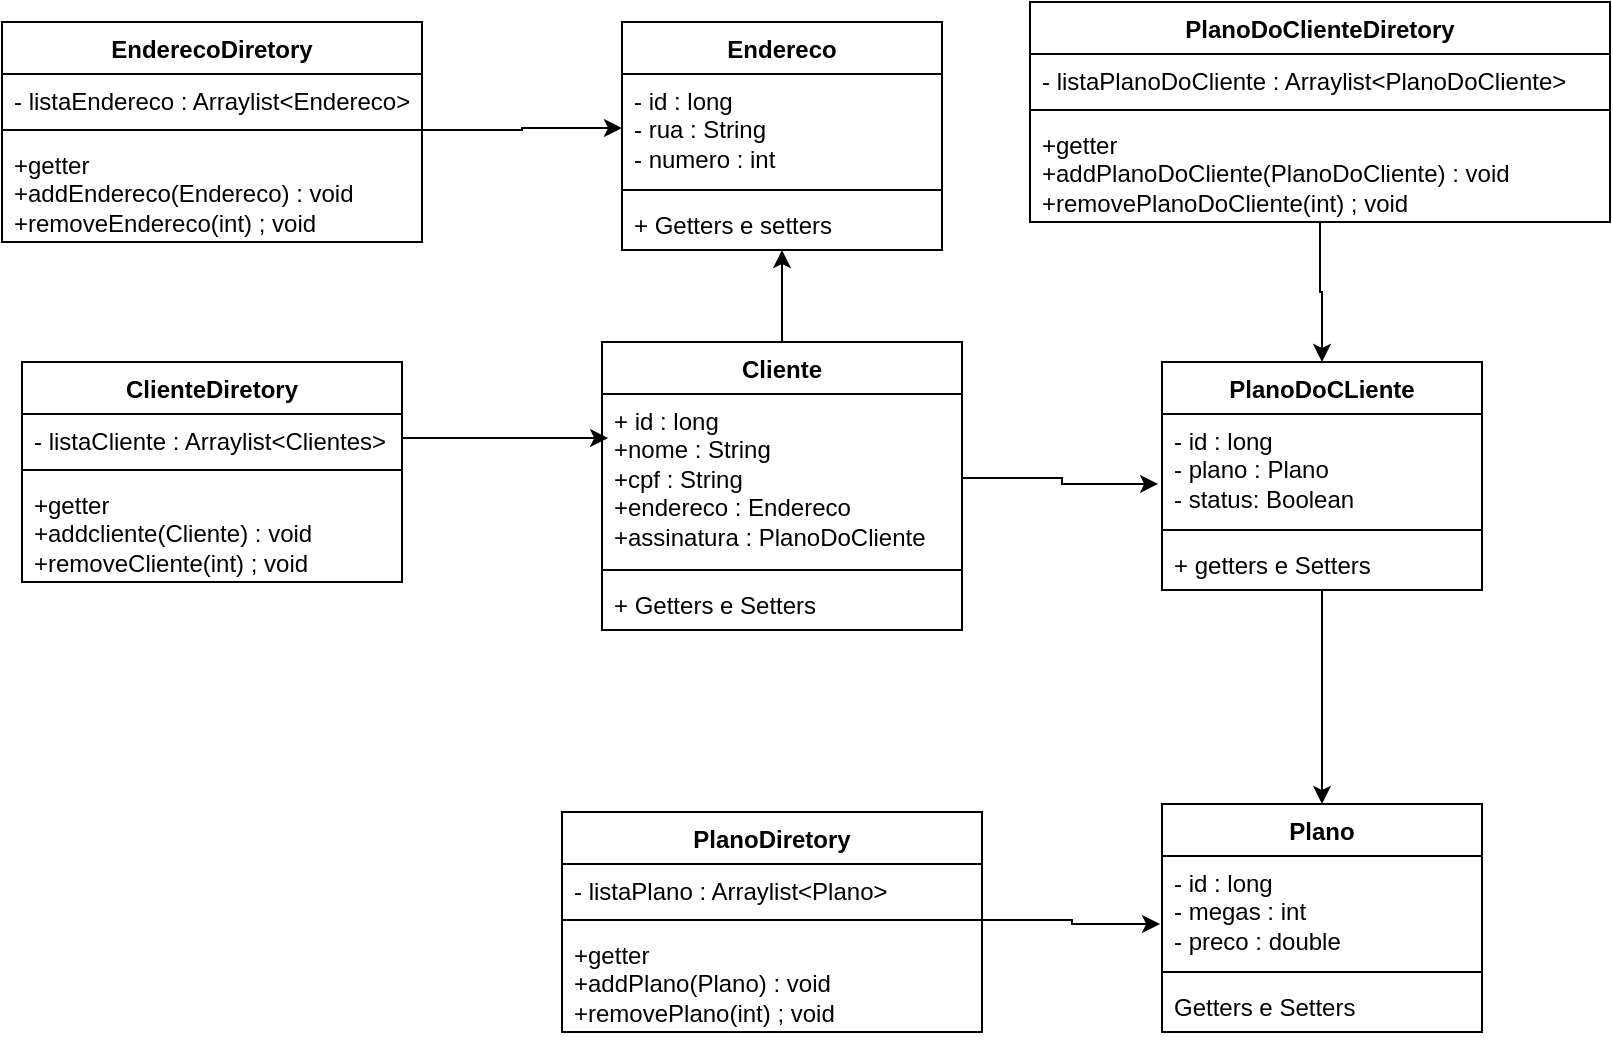 <mxfile version="26.2.14">
  <diagram name="Página-1" id="cSHpWmDz-cbe3zUjw3p9">
    <mxGraphModel dx="2245" dy="794" grid="1" gridSize="10" guides="1" tooltips="1" connect="1" arrows="1" fold="1" page="1" pageScale="1" pageWidth="827" pageHeight="1169" math="0" shadow="0">
      <root>
        <mxCell id="0" />
        <mxCell id="1" parent="0" />
        <mxCell id="zcxD7a6JZqpd-PVWqcIB-17" style="edgeStyle=orthogonalEdgeStyle;rounded=0;orthogonalLoop=1;jettySize=auto;html=1;entryX=0.5;entryY=1;entryDx=0;entryDy=0;" edge="1" parent="1" source="zcxD7a6JZqpd-PVWqcIB-1" target="zcxD7a6JZqpd-PVWqcIB-5">
          <mxGeometry relative="1" as="geometry" />
        </mxCell>
        <mxCell id="zcxD7a6JZqpd-PVWqcIB-1" value="Cliente" style="swimlane;fontStyle=1;align=center;verticalAlign=top;childLayout=stackLayout;horizontal=1;startSize=26;horizontalStack=0;resizeParent=1;resizeParentMax=0;resizeLast=0;collapsible=1;marginBottom=0;whiteSpace=wrap;html=1;" vertex="1" parent="1">
          <mxGeometry x="200" y="240" width="180" height="144" as="geometry" />
        </mxCell>
        <mxCell id="zcxD7a6JZqpd-PVWqcIB-2" value="+ id : long&lt;div&gt;+nome : String&lt;/div&gt;&lt;div&gt;+cpf : String&lt;/div&gt;&lt;div&gt;+endereco : Endereco&lt;/div&gt;&lt;div&gt;+assinatura : PlanoDoCliente&lt;/div&gt;" style="text;strokeColor=none;fillColor=none;align=left;verticalAlign=top;spacingLeft=4;spacingRight=4;overflow=hidden;rotatable=0;points=[[0,0.5],[1,0.5]];portConstraint=eastwest;whiteSpace=wrap;html=1;" vertex="1" parent="zcxD7a6JZqpd-PVWqcIB-1">
          <mxGeometry y="26" width="180" height="84" as="geometry" />
        </mxCell>
        <mxCell id="zcxD7a6JZqpd-PVWqcIB-3" value="" style="line;strokeWidth=1;fillColor=none;align=left;verticalAlign=middle;spacingTop=-1;spacingLeft=3;spacingRight=3;rotatable=0;labelPosition=right;points=[];portConstraint=eastwest;strokeColor=inherit;" vertex="1" parent="zcxD7a6JZqpd-PVWqcIB-1">
          <mxGeometry y="110" width="180" height="8" as="geometry" />
        </mxCell>
        <mxCell id="zcxD7a6JZqpd-PVWqcIB-4" value="+ Getters e Setters" style="text;strokeColor=none;fillColor=none;align=left;verticalAlign=top;spacingLeft=4;spacingRight=4;overflow=hidden;rotatable=0;points=[[0,0.5],[1,0.5]];portConstraint=eastwest;whiteSpace=wrap;html=1;" vertex="1" parent="zcxD7a6JZqpd-PVWqcIB-1">
          <mxGeometry y="118" width="180" height="26" as="geometry" />
        </mxCell>
        <mxCell id="zcxD7a6JZqpd-PVWqcIB-5" value="Endereco" style="swimlane;fontStyle=1;align=center;verticalAlign=top;childLayout=stackLayout;horizontal=1;startSize=26;horizontalStack=0;resizeParent=1;resizeParentMax=0;resizeLast=0;collapsible=1;marginBottom=0;whiteSpace=wrap;html=1;" vertex="1" parent="1">
          <mxGeometry x="210" y="80" width="160" height="114" as="geometry" />
        </mxCell>
        <mxCell id="zcxD7a6JZqpd-PVWqcIB-6" value="&lt;div&gt;- id : long&lt;/div&gt;- rua : String&lt;div&gt;- numero : int&lt;/div&gt;" style="text;strokeColor=none;fillColor=none;align=left;verticalAlign=top;spacingLeft=4;spacingRight=4;overflow=hidden;rotatable=0;points=[[0,0.5],[1,0.5]];portConstraint=eastwest;whiteSpace=wrap;html=1;" vertex="1" parent="zcxD7a6JZqpd-PVWqcIB-5">
          <mxGeometry y="26" width="160" height="54" as="geometry" />
        </mxCell>
        <mxCell id="zcxD7a6JZqpd-PVWqcIB-7" value="" style="line;strokeWidth=1;fillColor=none;align=left;verticalAlign=middle;spacingTop=-1;spacingLeft=3;spacingRight=3;rotatable=0;labelPosition=right;points=[];portConstraint=eastwest;strokeColor=inherit;" vertex="1" parent="zcxD7a6JZqpd-PVWqcIB-5">
          <mxGeometry y="80" width="160" height="8" as="geometry" />
        </mxCell>
        <mxCell id="zcxD7a6JZqpd-PVWqcIB-8" value="+ Getters e setters" style="text;strokeColor=none;fillColor=none;align=left;verticalAlign=top;spacingLeft=4;spacingRight=4;overflow=hidden;rotatable=0;points=[[0,0.5],[1,0.5]];portConstraint=eastwest;whiteSpace=wrap;html=1;" vertex="1" parent="zcxD7a6JZqpd-PVWqcIB-5">
          <mxGeometry y="88" width="160" height="26" as="geometry" />
        </mxCell>
        <mxCell id="zcxD7a6JZqpd-PVWqcIB-19" style="edgeStyle=orthogonalEdgeStyle;rounded=0;orthogonalLoop=1;jettySize=auto;html=1;entryX=0.5;entryY=0;entryDx=0;entryDy=0;" edge="1" parent="1" source="zcxD7a6JZqpd-PVWqcIB-9" target="zcxD7a6JZqpd-PVWqcIB-13">
          <mxGeometry relative="1" as="geometry" />
        </mxCell>
        <mxCell id="zcxD7a6JZqpd-PVWqcIB-9" value="PlanoDoCLiente" style="swimlane;fontStyle=1;align=center;verticalAlign=top;childLayout=stackLayout;horizontal=1;startSize=26;horizontalStack=0;resizeParent=1;resizeParentMax=0;resizeLast=0;collapsible=1;marginBottom=0;whiteSpace=wrap;html=1;" vertex="1" parent="1">
          <mxGeometry x="480" y="250" width="160" height="114" as="geometry" />
        </mxCell>
        <mxCell id="zcxD7a6JZqpd-PVWqcIB-10" value="- id : long&lt;div&gt;- plano : Plano&lt;/div&gt;&lt;div&gt;- status: Boolean&lt;/div&gt;" style="text;strokeColor=none;fillColor=none;align=left;verticalAlign=top;spacingLeft=4;spacingRight=4;overflow=hidden;rotatable=0;points=[[0,0.5],[1,0.5]];portConstraint=eastwest;whiteSpace=wrap;html=1;" vertex="1" parent="zcxD7a6JZqpd-PVWqcIB-9">
          <mxGeometry y="26" width="160" height="54" as="geometry" />
        </mxCell>
        <mxCell id="zcxD7a6JZqpd-PVWqcIB-11" value="" style="line;strokeWidth=1;fillColor=none;align=left;verticalAlign=middle;spacingTop=-1;spacingLeft=3;spacingRight=3;rotatable=0;labelPosition=right;points=[];portConstraint=eastwest;strokeColor=inherit;" vertex="1" parent="zcxD7a6JZqpd-PVWqcIB-9">
          <mxGeometry y="80" width="160" height="8" as="geometry" />
        </mxCell>
        <mxCell id="zcxD7a6JZqpd-PVWqcIB-12" value="+ getters e Setters" style="text;strokeColor=none;fillColor=none;align=left;verticalAlign=top;spacingLeft=4;spacingRight=4;overflow=hidden;rotatable=0;points=[[0,0.5],[1,0.5]];portConstraint=eastwest;whiteSpace=wrap;html=1;" vertex="1" parent="zcxD7a6JZqpd-PVWqcIB-9">
          <mxGeometry y="88" width="160" height="26" as="geometry" />
        </mxCell>
        <mxCell id="zcxD7a6JZqpd-PVWqcIB-13" value="Plano" style="swimlane;fontStyle=1;align=center;verticalAlign=top;childLayout=stackLayout;horizontal=1;startSize=26;horizontalStack=0;resizeParent=1;resizeParentMax=0;resizeLast=0;collapsible=1;marginBottom=0;whiteSpace=wrap;html=1;" vertex="1" parent="1">
          <mxGeometry x="480" y="471" width="160" height="114" as="geometry" />
        </mxCell>
        <mxCell id="zcxD7a6JZqpd-PVWqcIB-14" value="- id : long&lt;div&gt;- megas : int&lt;/div&gt;&lt;div&gt;- preco : double&lt;/div&gt;" style="text;strokeColor=none;fillColor=none;align=left;verticalAlign=top;spacingLeft=4;spacingRight=4;overflow=hidden;rotatable=0;points=[[0,0.5],[1,0.5]];portConstraint=eastwest;whiteSpace=wrap;html=1;" vertex="1" parent="zcxD7a6JZqpd-PVWqcIB-13">
          <mxGeometry y="26" width="160" height="54" as="geometry" />
        </mxCell>
        <mxCell id="zcxD7a6JZqpd-PVWqcIB-15" value="" style="line;strokeWidth=1;fillColor=none;align=left;verticalAlign=middle;spacingTop=-1;spacingLeft=3;spacingRight=3;rotatable=0;labelPosition=right;points=[];portConstraint=eastwest;strokeColor=inherit;" vertex="1" parent="zcxD7a6JZqpd-PVWqcIB-13">
          <mxGeometry y="80" width="160" height="8" as="geometry" />
        </mxCell>
        <mxCell id="zcxD7a6JZqpd-PVWqcIB-16" value="Getters e Setters" style="text;strokeColor=none;fillColor=none;align=left;verticalAlign=top;spacingLeft=4;spacingRight=4;overflow=hidden;rotatable=0;points=[[0,0.5],[1,0.5]];portConstraint=eastwest;whiteSpace=wrap;html=1;" vertex="1" parent="zcxD7a6JZqpd-PVWqcIB-13">
          <mxGeometry y="88" width="160" height="26" as="geometry" />
        </mxCell>
        <mxCell id="zcxD7a6JZqpd-PVWqcIB-18" style="edgeStyle=orthogonalEdgeStyle;rounded=0;orthogonalLoop=1;jettySize=auto;html=1;entryX=-0.012;entryY=0.648;entryDx=0;entryDy=0;entryPerimeter=0;" edge="1" parent="1" source="zcxD7a6JZqpd-PVWqcIB-2" target="zcxD7a6JZqpd-PVWqcIB-10">
          <mxGeometry relative="1" as="geometry" />
        </mxCell>
        <mxCell id="zcxD7a6JZqpd-PVWqcIB-20" value="ClienteDiretory" style="swimlane;fontStyle=1;align=center;verticalAlign=top;childLayout=stackLayout;horizontal=1;startSize=26;horizontalStack=0;resizeParent=1;resizeParentMax=0;resizeLast=0;collapsible=1;marginBottom=0;whiteSpace=wrap;html=1;" vertex="1" parent="1">
          <mxGeometry x="-90" y="250" width="190" height="110" as="geometry" />
        </mxCell>
        <mxCell id="zcxD7a6JZqpd-PVWqcIB-21" value="- listaCliente : Arraylist&amp;lt;Clientes&amp;gt;&lt;div&gt;&lt;br&gt;&lt;/div&gt;" style="text;strokeColor=none;fillColor=none;align=left;verticalAlign=top;spacingLeft=4;spacingRight=4;overflow=hidden;rotatable=0;points=[[0,0.5],[1,0.5]];portConstraint=eastwest;whiteSpace=wrap;html=1;" vertex="1" parent="zcxD7a6JZqpd-PVWqcIB-20">
          <mxGeometry y="26" width="190" height="24" as="geometry" />
        </mxCell>
        <mxCell id="zcxD7a6JZqpd-PVWqcIB-22" value="" style="line;strokeWidth=1;fillColor=none;align=left;verticalAlign=middle;spacingTop=-1;spacingLeft=3;spacingRight=3;rotatable=0;labelPosition=right;points=[];portConstraint=eastwest;strokeColor=inherit;" vertex="1" parent="zcxD7a6JZqpd-PVWqcIB-20">
          <mxGeometry y="50" width="190" height="8" as="geometry" />
        </mxCell>
        <mxCell id="zcxD7a6JZqpd-PVWqcIB-23" value="+getter&lt;div&gt;+addcliente(Cliente) : void&lt;/div&gt;&lt;div&gt;+removeCliente(int) ; void&lt;/div&gt;" style="text;strokeColor=none;fillColor=none;align=left;verticalAlign=top;spacingLeft=4;spacingRight=4;overflow=hidden;rotatable=0;points=[[0,0.5],[1,0.5]];portConstraint=eastwest;whiteSpace=wrap;html=1;" vertex="1" parent="zcxD7a6JZqpd-PVWqcIB-20">
          <mxGeometry y="58" width="190" height="52" as="geometry" />
        </mxCell>
        <mxCell id="zcxD7a6JZqpd-PVWqcIB-28" value="EnderecoDiretory" style="swimlane;fontStyle=1;align=center;verticalAlign=top;childLayout=stackLayout;horizontal=1;startSize=26;horizontalStack=0;resizeParent=1;resizeParentMax=0;resizeLast=0;collapsible=1;marginBottom=0;whiteSpace=wrap;html=1;" vertex="1" parent="1">
          <mxGeometry x="-100" y="80" width="210" height="110" as="geometry" />
        </mxCell>
        <mxCell id="zcxD7a6JZqpd-PVWqcIB-29" value="- listaEndereco : Arraylist&amp;lt;Endereco&amp;gt;&lt;div&gt;&lt;br&gt;&lt;/div&gt;" style="text;strokeColor=none;fillColor=none;align=left;verticalAlign=top;spacingLeft=4;spacingRight=4;overflow=hidden;rotatable=0;points=[[0,0.5],[1,0.5]];portConstraint=eastwest;whiteSpace=wrap;html=1;" vertex="1" parent="zcxD7a6JZqpd-PVWqcIB-28">
          <mxGeometry y="26" width="210" height="24" as="geometry" />
        </mxCell>
        <mxCell id="zcxD7a6JZqpd-PVWqcIB-30" value="" style="line;strokeWidth=1;fillColor=none;align=left;verticalAlign=middle;spacingTop=-1;spacingLeft=3;spacingRight=3;rotatable=0;labelPosition=right;points=[];portConstraint=eastwest;strokeColor=inherit;" vertex="1" parent="zcxD7a6JZqpd-PVWqcIB-28">
          <mxGeometry y="50" width="210" height="8" as="geometry" />
        </mxCell>
        <mxCell id="zcxD7a6JZqpd-PVWqcIB-31" value="+getter&lt;div&gt;+addEndereco(Endereco) : void&lt;/div&gt;&lt;div&gt;+removeEndereco(int) ; void&lt;/div&gt;" style="text;strokeColor=none;fillColor=none;align=left;verticalAlign=top;spacingLeft=4;spacingRight=4;overflow=hidden;rotatable=0;points=[[0,0.5],[1,0.5]];portConstraint=eastwest;whiteSpace=wrap;html=1;" vertex="1" parent="zcxD7a6JZqpd-PVWqcIB-28">
          <mxGeometry y="58" width="210" height="52" as="geometry" />
        </mxCell>
        <mxCell id="zcxD7a6JZqpd-PVWqcIB-47" style="edgeStyle=orthogonalEdgeStyle;rounded=0;orthogonalLoop=1;jettySize=auto;html=1;entryX=0.5;entryY=0;entryDx=0;entryDy=0;" edge="1" parent="1" source="zcxD7a6JZqpd-PVWqcIB-36" target="zcxD7a6JZqpd-PVWqcIB-9">
          <mxGeometry relative="1" as="geometry" />
        </mxCell>
        <mxCell id="zcxD7a6JZqpd-PVWqcIB-36" value="PlanoDoClienteDiretory" style="swimlane;fontStyle=1;align=center;verticalAlign=top;childLayout=stackLayout;horizontal=1;startSize=26;horizontalStack=0;resizeParent=1;resizeParentMax=0;resizeLast=0;collapsible=1;marginBottom=0;whiteSpace=wrap;html=1;" vertex="1" parent="1">
          <mxGeometry x="414" y="70" width="290" height="110" as="geometry" />
        </mxCell>
        <mxCell id="zcxD7a6JZqpd-PVWqcIB-37" value="- listaPlanoDoCliente : Arraylist&amp;lt;PlanoDoCliente&amp;gt;&lt;div&gt;&lt;br&gt;&lt;/div&gt;" style="text;strokeColor=none;fillColor=none;align=left;verticalAlign=top;spacingLeft=4;spacingRight=4;overflow=hidden;rotatable=0;points=[[0,0.5],[1,0.5]];portConstraint=eastwest;whiteSpace=wrap;html=1;" vertex="1" parent="zcxD7a6JZqpd-PVWqcIB-36">
          <mxGeometry y="26" width="290" height="24" as="geometry" />
        </mxCell>
        <mxCell id="zcxD7a6JZqpd-PVWqcIB-38" value="" style="line;strokeWidth=1;fillColor=none;align=left;verticalAlign=middle;spacingTop=-1;spacingLeft=3;spacingRight=3;rotatable=0;labelPosition=right;points=[];portConstraint=eastwest;strokeColor=inherit;" vertex="1" parent="zcxD7a6JZqpd-PVWqcIB-36">
          <mxGeometry y="50" width="290" height="8" as="geometry" />
        </mxCell>
        <mxCell id="zcxD7a6JZqpd-PVWqcIB-39" value="+getter&lt;div&gt;+addPlanoDoCliente(PlanoDoCliente) : void&lt;/div&gt;&lt;div&gt;+removePlanoDoCliente(int) ; void&lt;/div&gt;" style="text;strokeColor=none;fillColor=none;align=left;verticalAlign=top;spacingLeft=4;spacingRight=4;overflow=hidden;rotatable=0;points=[[0,0.5],[1,0.5]];portConstraint=eastwest;whiteSpace=wrap;html=1;" vertex="1" parent="zcxD7a6JZqpd-PVWqcIB-36">
          <mxGeometry y="58" width="290" height="52" as="geometry" />
        </mxCell>
        <mxCell id="zcxD7a6JZqpd-PVWqcIB-40" value="PlanoDiretory" style="swimlane;fontStyle=1;align=center;verticalAlign=top;childLayout=stackLayout;horizontal=1;startSize=26;horizontalStack=0;resizeParent=1;resizeParentMax=0;resizeLast=0;collapsible=1;marginBottom=0;whiteSpace=wrap;html=1;" vertex="1" parent="1">
          <mxGeometry x="180" y="475" width="210" height="110" as="geometry" />
        </mxCell>
        <mxCell id="zcxD7a6JZqpd-PVWqcIB-41" value="- listaPlano : Arraylist&amp;lt;Plano&amp;gt;&lt;div&gt;&lt;br&gt;&lt;/div&gt;" style="text;strokeColor=none;fillColor=none;align=left;verticalAlign=top;spacingLeft=4;spacingRight=4;overflow=hidden;rotatable=0;points=[[0,0.5],[1,0.5]];portConstraint=eastwest;whiteSpace=wrap;html=1;" vertex="1" parent="zcxD7a6JZqpd-PVWqcIB-40">
          <mxGeometry y="26" width="210" height="24" as="geometry" />
        </mxCell>
        <mxCell id="zcxD7a6JZqpd-PVWqcIB-42" value="" style="line;strokeWidth=1;fillColor=none;align=left;verticalAlign=middle;spacingTop=-1;spacingLeft=3;spacingRight=3;rotatable=0;labelPosition=right;points=[];portConstraint=eastwest;strokeColor=inherit;" vertex="1" parent="zcxD7a6JZqpd-PVWqcIB-40">
          <mxGeometry y="50" width="210" height="8" as="geometry" />
        </mxCell>
        <mxCell id="zcxD7a6JZqpd-PVWqcIB-43" value="+getter&lt;div&gt;+addPlano(Plano) : void&lt;/div&gt;&lt;div&gt;+removePlano(int) ; void&lt;/div&gt;" style="text;strokeColor=none;fillColor=none;align=left;verticalAlign=top;spacingLeft=4;spacingRight=4;overflow=hidden;rotatable=0;points=[[0,0.5],[1,0.5]];portConstraint=eastwest;whiteSpace=wrap;html=1;" vertex="1" parent="zcxD7a6JZqpd-PVWqcIB-40">
          <mxGeometry y="58" width="210" height="52" as="geometry" />
        </mxCell>
        <mxCell id="zcxD7a6JZqpd-PVWqcIB-44" style="edgeStyle=orthogonalEdgeStyle;rounded=0;orthogonalLoop=1;jettySize=auto;html=1;entryX=0.017;entryY=0.262;entryDx=0;entryDy=0;entryPerimeter=0;" edge="1" parent="1" source="zcxD7a6JZqpd-PVWqcIB-21" target="zcxD7a6JZqpd-PVWqcIB-2">
          <mxGeometry relative="1" as="geometry" />
        </mxCell>
        <mxCell id="zcxD7a6JZqpd-PVWqcIB-46" style="edgeStyle=orthogonalEdgeStyle;rounded=0;orthogonalLoop=1;jettySize=auto;html=1;entryX=0;entryY=0.5;entryDx=0;entryDy=0;" edge="1" parent="1" source="zcxD7a6JZqpd-PVWqcIB-30" target="zcxD7a6JZqpd-PVWqcIB-6">
          <mxGeometry relative="1" as="geometry" />
        </mxCell>
        <mxCell id="zcxD7a6JZqpd-PVWqcIB-48" style="edgeStyle=orthogonalEdgeStyle;rounded=0;orthogonalLoop=1;jettySize=auto;html=1;entryX=-0.006;entryY=0.63;entryDx=0;entryDy=0;entryPerimeter=0;" edge="1" parent="1" source="zcxD7a6JZqpd-PVWqcIB-42" target="zcxD7a6JZqpd-PVWqcIB-14">
          <mxGeometry relative="1" as="geometry" />
        </mxCell>
      </root>
    </mxGraphModel>
  </diagram>
</mxfile>
